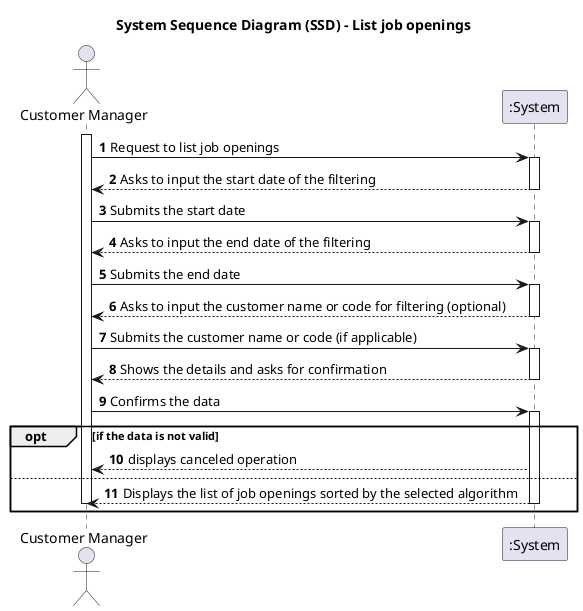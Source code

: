 @startuml
'skinparam monochrome true
'skinparam packageStyle rectangle
'skinparam shadowing false

title System Sequence Diagram (SSD) - List job openings

autonumber

actor "Customer Manager" as Agent
participant ":System" as System

activate Agent

Agent -> System : Request to list job openings

activate System

    System --> Agent : Asks to input the start date of the filtering
deactivate System

Agent -> System : Submits the start date

activate System

System --> Agent: Asks to input the end date of the filtering
deactivate System

Agent -> System : Submits the end date

activate System

System --> Agent : Asks to input the customer name or code for filtering (optional)
deactivate System

Agent -> System : Submits the customer name or code (if applicable)

activate System

    System --> Agent : Shows the details and asks for confirmation
deactivate System

Agent -> System : Confirms the data

activate System

opt if the data is not valid

System --> Agent : displays canceled operation


else

    System --> Agent : Displays the list of job openings sorted by the selected algorithm

deactivate System

deactivate Agent

end
@enduml